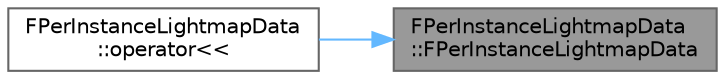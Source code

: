 digraph "FPerInstanceLightmapData::FPerInstanceLightmapData"
{
 // INTERACTIVE_SVG=YES
 // LATEX_PDF_SIZE
  bgcolor="transparent";
  edge [fontname=Helvetica,fontsize=10,labelfontname=Helvetica,labelfontsize=10];
  node [fontname=Helvetica,fontsize=10,shape=box,height=0.2,width=0.4];
  rankdir="RL";
  Node1 [id="Node000001",label="FPerInstanceLightmapData\l::FPerInstanceLightmapData",height=0.2,width=0.4,color="gray40", fillcolor="grey60", style="filled", fontcolor="black",tooltip=" "];
  Node1 -> Node2 [id="edge1_Node000001_Node000002",dir="back",color="steelblue1",style="solid",tooltip=" "];
  Node2 [id="Node000002",label="FPerInstanceLightmapData\l::operator\<\<",height=0.2,width=0.4,color="grey40", fillcolor="white", style="filled",URL="$d6/d63/structFPerInstanceLightmapData.html#a4ac5c80ceaebb83c4a8ad6e99c0f419b",tooltip=" "];
}
